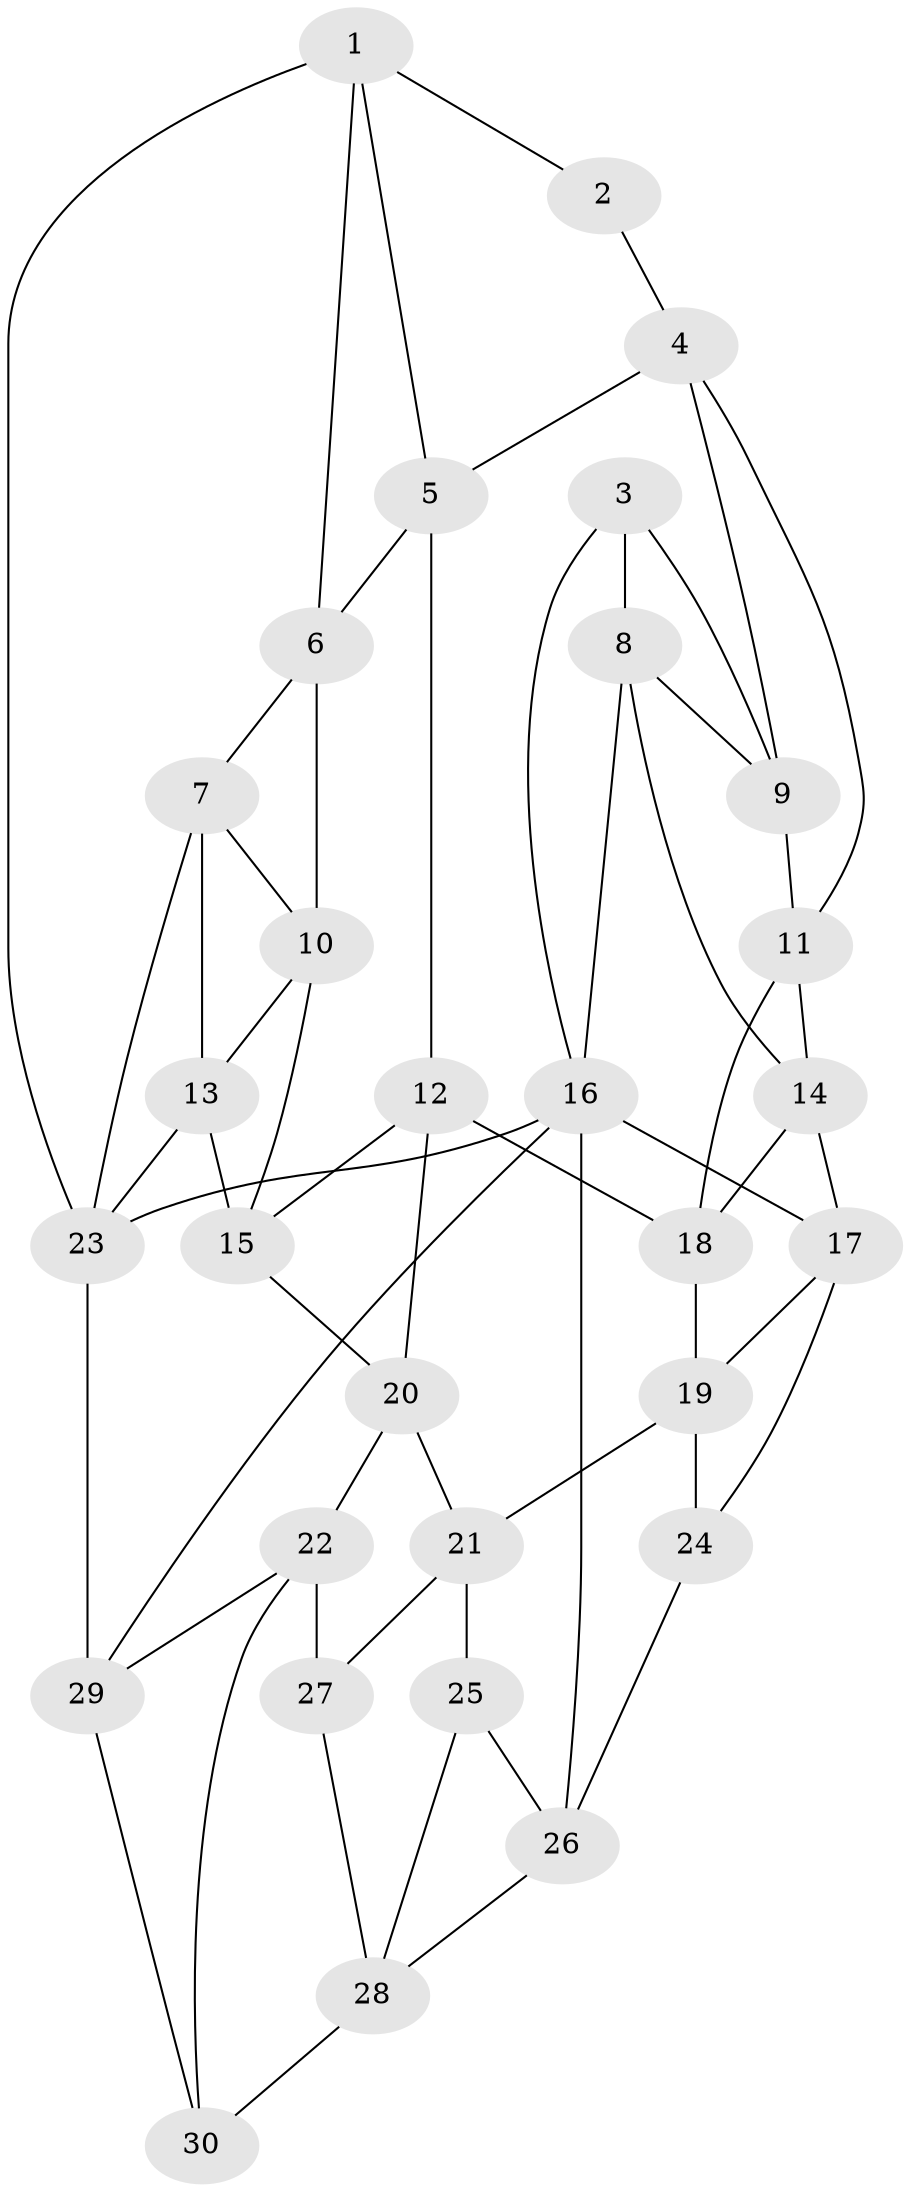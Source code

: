// original degree distribution, {3: 0.03636363636363636, 6: 0.2545454545454545, 4: 0.3090909090909091, 5: 0.4}
// Generated by graph-tools (version 1.1) at 2025/50/03/09/25 03:50:58]
// undirected, 30 vertices, 58 edges
graph export_dot {
graph [start="1"]
  node [color=gray90,style=filled];
  1;
  2;
  3;
  4;
  5;
  6;
  7;
  8;
  9;
  10;
  11;
  12;
  13;
  14;
  15;
  16;
  17;
  18;
  19;
  20;
  21;
  22;
  23;
  24;
  25;
  26;
  27;
  28;
  29;
  30;
  1 -- 2 [weight=1.0];
  1 -- 5 [weight=1.0];
  1 -- 6 [weight=1.0];
  1 -- 23 [weight=1.0];
  2 -- 4 [weight=1.0];
  3 -- 8 [weight=1.0];
  3 -- 9 [weight=1.0];
  3 -- 16 [weight=1.0];
  4 -- 5 [weight=1.0];
  4 -- 9 [weight=1.0];
  4 -- 11 [weight=1.0];
  5 -- 6 [weight=1.0];
  5 -- 12 [weight=1.0];
  6 -- 7 [weight=1.0];
  6 -- 10 [weight=1.0];
  7 -- 10 [weight=1.0];
  7 -- 13 [weight=1.0];
  7 -- 23 [weight=1.0];
  8 -- 9 [weight=1.0];
  8 -- 14 [weight=1.0];
  8 -- 16 [weight=1.0];
  9 -- 11 [weight=1.0];
  10 -- 13 [weight=1.0];
  10 -- 15 [weight=1.0];
  11 -- 14 [weight=1.0];
  11 -- 18 [weight=1.0];
  12 -- 15 [weight=1.0];
  12 -- 18 [weight=1.0];
  12 -- 20 [weight=1.0];
  13 -- 15 [weight=1.0];
  13 -- 23 [weight=1.0];
  14 -- 17 [weight=1.0];
  14 -- 18 [weight=1.0];
  15 -- 20 [weight=1.0];
  16 -- 17 [weight=1.0];
  16 -- 23 [weight=1.0];
  16 -- 26 [weight=1.0];
  16 -- 29 [weight=1.0];
  17 -- 19 [weight=1.0];
  17 -- 24 [weight=1.0];
  18 -- 19 [weight=1.0];
  19 -- 21 [weight=1.0];
  19 -- 24 [weight=1.0];
  20 -- 21 [weight=1.0];
  20 -- 22 [weight=1.0];
  21 -- 25 [weight=1.0];
  21 -- 27 [weight=1.0];
  22 -- 27 [weight=1.0];
  22 -- 29 [weight=1.0];
  22 -- 30 [weight=1.0];
  23 -- 29 [weight=2.0];
  24 -- 26 [weight=1.0];
  25 -- 26 [weight=1.0];
  25 -- 28 [weight=1.0];
  26 -- 28 [weight=1.0];
  27 -- 28 [weight=1.0];
  28 -- 30 [weight=1.0];
  29 -- 30 [weight=1.0];
}
